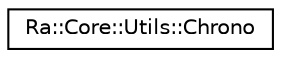 digraph "Graphical Class Hierarchy"
{
 // INTERACTIVE_SVG=YES
 // LATEX_PDF_SIZE
  edge [fontname="Helvetica",fontsize="10",labelfontname="Helvetica",labelfontsize="10"];
  node [fontname="Helvetica",fontsize="10",shape=record];
  rankdir="LR";
  Node0 [label="Ra::Core::Utils::Chrono",height=0.2,width=0.4,color="black", fillcolor="white", style="filled",URL="$classRa_1_1Core_1_1Utils_1_1Chrono.html",tooltip="The Chrono class represents a chronometer for timing generic functions in an easy way."];
}
